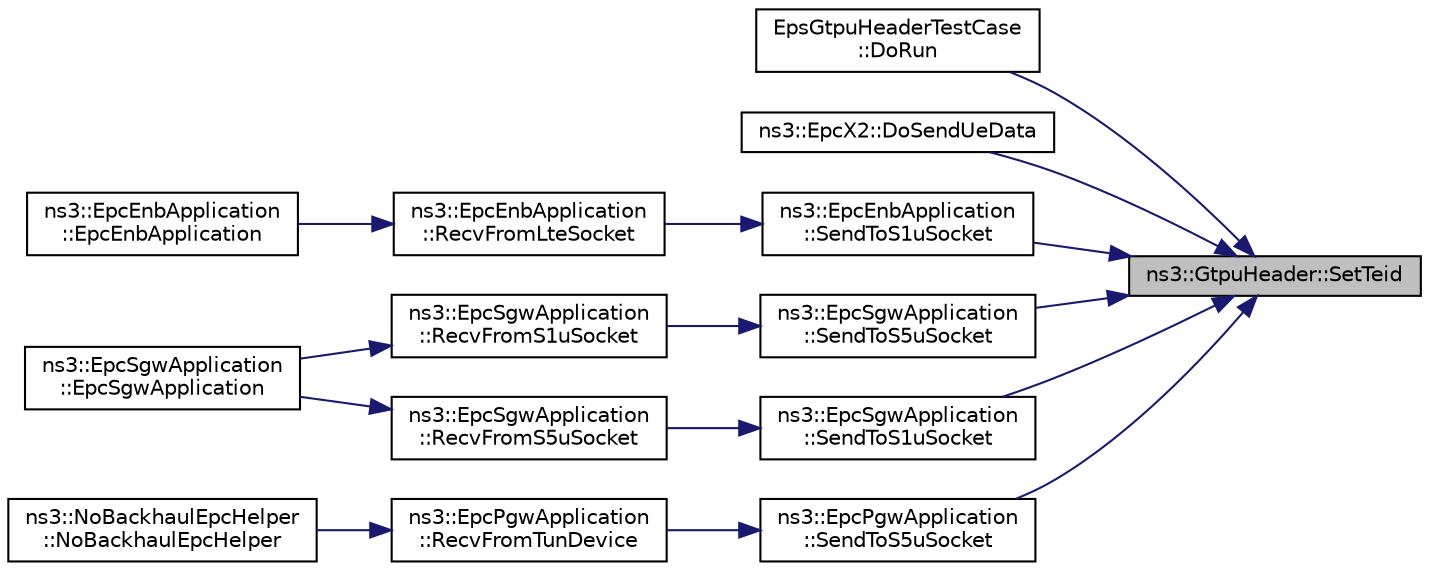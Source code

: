 digraph "ns3::GtpuHeader::SetTeid"
{
 // LATEX_PDF_SIZE
  edge [fontname="Helvetica",fontsize="10",labelfontname="Helvetica",labelfontsize="10"];
  node [fontname="Helvetica",fontsize="10",shape=record];
  rankdir="RL";
  Node1 [label="ns3::GtpuHeader::SetTeid",height=0.2,width=0.4,color="black", fillcolor="grey75", style="filled", fontcolor="black",tooltip="Set TEID function."];
  Node1 -> Node2 [dir="back",color="midnightblue",fontsize="10",style="solid",fontname="Helvetica"];
  Node2 [label="EpsGtpuHeaderTestCase\l::DoRun",height=0.2,width=0.4,color="black", fillcolor="white", style="filled",URL="$class_eps_gtpu_header_test_case.html#a49e06b747dc8a930183a544e2050034e",tooltip="Implementation to actually run this TestCase."];
  Node1 -> Node3 [dir="back",color="midnightblue",fontsize="10",style="solid",fontname="Helvetica"];
  Node3 [label="ns3::EpcX2::DoSendUeData",height=0.2,width=0.4,color="black", fillcolor="white", style="filled",URL="$classns3_1_1_epc_x2.html#a8a20256ed59b6f7f03095c3386ecc6d1",tooltip="Send UE data function."];
  Node1 -> Node4 [dir="back",color="midnightblue",fontsize="10",style="solid",fontname="Helvetica"];
  Node4 [label="ns3::EpcSgwApplication\l::SendToS1uSocket",height=0.2,width=0.4,color="black", fillcolor="white", style="filled",URL="$classns3_1_1_epc_sgw_application.html#a07f359462f153e435599565e14562a2b",tooltip="Send a data packet to an eNB via the S1-U interface."];
  Node4 -> Node5 [dir="back",color="midnightblue",fontsize="10",style="solid",fontname="Helvetica"];
  Node5 [label="ns3::EpcSgwApplication\l::RecvFromS5uSocket",height=0.2,width=0.4,color="black", fillcolor="white", style="filled",URL="$classns3_1_1_epc_sgw_application.html#a6bf50838957c590b25c72cd5323a45a4",tooltip="Method to be assigned to the recv callback of the S5-U socket."];
  Node5 -> Node6 [dir="back",color="midnightblue",fontsize="10",style="solid",fontname="Helvetica"];
  Node6 [label="ns3::EpcSgwApplication\l::EpcSgwApplication",height=0.2,width=0.4,color="black", fillcolor="white", style="filled",URL="$classns3_1_1_epc_sgw_application.html#a688b3017da24ac5528505b3c1288f1a2",tooltip="Constructor that binds callback methods of sockets."];
  Node1 -> Node7 [dir="back",color="midnightblue",fontsize="10",style="solid",fontname="Helvetica"];
  Node7 [label="ns3::EpcEnbApplication\l::SendToS1uSocket",height=0.2,width=0.4,color="black", fillcolor="white", style="filled",URL="$classns3_1_1_epc_enb_application.html#a550ef90073047a928a2e31a39f91f26b",tooltip="Send a packet to the SGW via the S1-U interface."];
  Node7 -> Node8 [dir="back",color="midnightblue",fontsize="10",style="solid",fontname="Helvetica"];
  Node8 [label="ns3::EpcEnbApplication\l::RecvFromLteSocket",height=0.2,width=0.4,color="black", fillcolor="white", style="filled",URL="$classns3_1_1_epc_enb_application.html#a1fea9a1b3a11d78ef1f5376ef4fcd48a",tooltip="Method to be assigned to the recv callback of the LTE socket."];
  Node8 -> Node9 [dir="back",color="midnightblue",fontsize="10",style="solid",fontname="Helvetica"];
  Node9 [label="ns3::EpcEnbApplication\l::EpcEnbApplication",height=0.2,width=0.4,color="black", fillcolor="white", style="filled",URL="$classns3_1_1_epc_enb_application.html#ad356e44fb9648f52381c57d06cf0f83d",tooltip="Constructor."];
  Node1 -> Node10 [dir="back",color="midnightblue",fontsize="10",style="solid",fontname="Helvetica"];
  Node10 [label="ns3::EpcSgwApplication\l::SendToS5uSocket",height=0.2,width=0.4,color="black", fillcolor="white", style="filled",URL="$classns3_1_1_epc_sgw_application.html#a5b34175cf0ffef55d16b4230a916ed74",tooltip="Send a data packet to the PGW via the S5 interface."];
  Node10 -> Node11 [dir="back",color="midnightblue",fontsize="10",style="solid",fontname="Helvetica"];
  Node11 [label="ns3::EpcSgwApplication\l::RecvFromS1uSocket",height=0.2,width=0.4,color="black", fillcolor="white", style="filled",URL="$classns3_1_1_epc_sgw_application.html#ab6a00a4cd4bfb6a2994b7eabe988dd53",tooltip="Method to be assigned to the recv callback of the S1-U socket."];
  Node11 -> Node6 [dir="back",color="midnightblue",fontsize="10",style="solid",fontname="Helvetica"];
  Node1 -> Node12 [dir="back",color="midnightblue",fontsize="10",style="solid",fontname="Helvetica"];
  Node12 [label="ns3::EpcPgwApplication\l::SendToS5uSocket",height=0.2,width=0.4,color="black", fillcolor="white", style="filled",URL="$classns3_1_1_epc_pgw_application.html#a094925a1f12b0b89641d62bda9cfc789",tooltip="Send a data packet to the SGW via the S5-U interface."];
  Node12 -> Node13 [dir="back",color="midnightblue",fontsize="10",style="solid",fontname="Helvetica"];
  Node13 [label="ns3::EpcPgwApplication\l::RecvFromTunDevice",height=0.2,width=0.4,color="black", fillcolor="white", style="filled",URL="$classns3_1_1_epc_pgw_application.html#a7b1f1af1808a7c896b9e125d4efd1583",tooltip="Method to be assigned to the callback of the SGi TUN VirtualNetDevice."];
  Node13 -> Node14 [dir="back",color="midnightblue",fontsize="10",style="solid",fontname="Helvetica"];
  Node14 [label="ns3::NoBackhaulEpcHelper\l::NoBackhaulEpcHelper",height=0.2,width=0.4,color="black", fillcolor="white", style="filled",URL="$classns3_1_1_no_backhaul_epc_helper.html#a8822666431eefe3a78ba2a0bf4ca1bae",tooltip="Constructor."];
}
